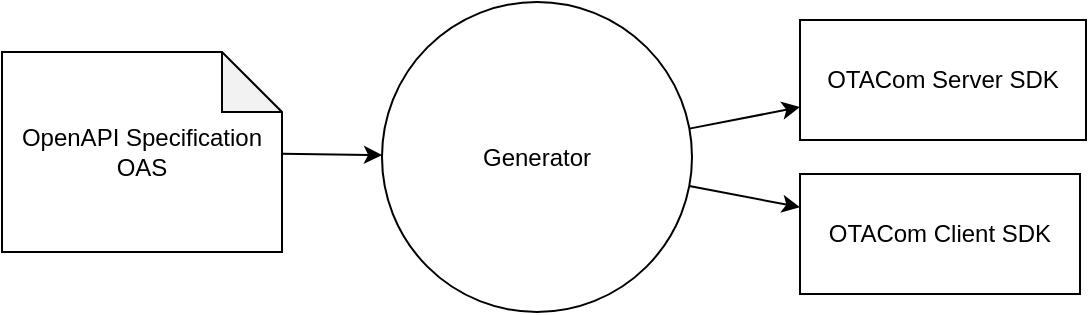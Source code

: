 <mxfile>
    <diagram id="eTaow8UW6Wc9Y_zy_YHm" name="context">
        <mxGraphModel dx="1295" dy="912" grid="0" gridSize="10" guides="1" tooltips="1" connect="1" arrows="1" fold="1" page="1" pageScale="1" pageWidth="999900" pageHeight="9999900" math="0" shadow="0">
            <root>
                <mxCell id="0"/>
                <mxCell id="1" parent="0"/>
                <mxCell id="2" value="OTACom Client SDK" style="rounded=0;whiteSpace=wrap;html=1;" parent="1" vertex="1">
                    <mxGeometry x="812" y="376" width="140" height="60" as="geometry"/>
                </mxCell>
                <mxCell id="10" style="edgeStyle=none;html=1;" parent="1" source="3" target="2" edge="1">
                    <mxGeometry relative="1" as="geometry"/>
                </mxCell>
                <mxCell id="12" style="edgeStyle=none;html=1;" parent="1" source="3" target="11" edge="1">
                    <mxGeometry relative="1" as="geometry"/>
                </mxCell>
                <mxCell id="3" value="Generator" style="ellipse;whiteSpace=wrap;html=1;aspect=fixed;" parent="1" vertex="1">
                    <mxGeometry x="603" y="290" width="155" height="155" as="geometry"/>
                </mxCell>
                <mxCell id="9" style="edgeStyle=none;html=1;" parent="1" source="4" target="3" edge="1">
                    <mxGeometry relative="1" as="geometry"/>
                </mxCell>
                <mxCell id="4" value="OpenAPI Specification&lt;br style=&quot;border-color: var(--border-color);&quot;&gt;OAS" style="shape=note;whiteSpace=wrap;html=1;backgroundOutline=1;darkOpacity=0.05;" parent="1" vertex="1">
                    <mxGeometry x="413" y="315" width="140" height="100" as="geometry"/>
                </mxCell>
                <mxCell id="11" value="OTACom Server SDK" style="rounded=0;whiteSpace=wrap;html=1;" parent="1" vertex="1">
                    <mxGeometry x="812" y="299" width="143" height="60" as="geometry"/>
                </mxCell>
            </root>
        </mxGraphModel>
    </diagram>
    <diagram id="lfanKAvMomV87y_PvUnI" name="Page-2">
        <mxGraphModel dx="1295" dy="912" grid="1" gridSize="10" guides="1" tooltips="1" connect="1" arrows="1" fold="1" page="1" pageScale="1" pageWidth="999900" pageHeight="9999900" math="0" shadow="0">
            <root>
                <mxCell id="0"/>
                <mxCell id="1" parent="0"/>
                <mxCell id="9MVZZGdP7936Ngphpmua-1" value="OTACom Lib" style="rounded=0;whiteSpace=wrap;html=1;" vertex="1" parent="1">
                    <mxGeometry x="406" y="485" width="140" height="60" as="geometry"/>
                </mxCell>
                <mxCell id="9MVZZGdP7936Ngphpmua-2" value="Context&lt;br&gt;(Facade)" style="rounded=0;whiteSpace=wrap;html=1;" vertex="1" parent="1">
                    <mxGeometry x="406" y="569" width="140" height="60" as="geometry"/>
                </mxCell>
                <mxCell id="9MVZZGdP7936Ngphpmua-3" value="REST API" style="rounded=0;whiteSpace=wrap;html=1;" vertex="1" parent="1">
                    <mxGeometry x="406" y="653" width="140" height="60" as="geometry"/>
                </mxCell>
            </root>
        </mxGraphModel>
    </diagram>
</mxfile>